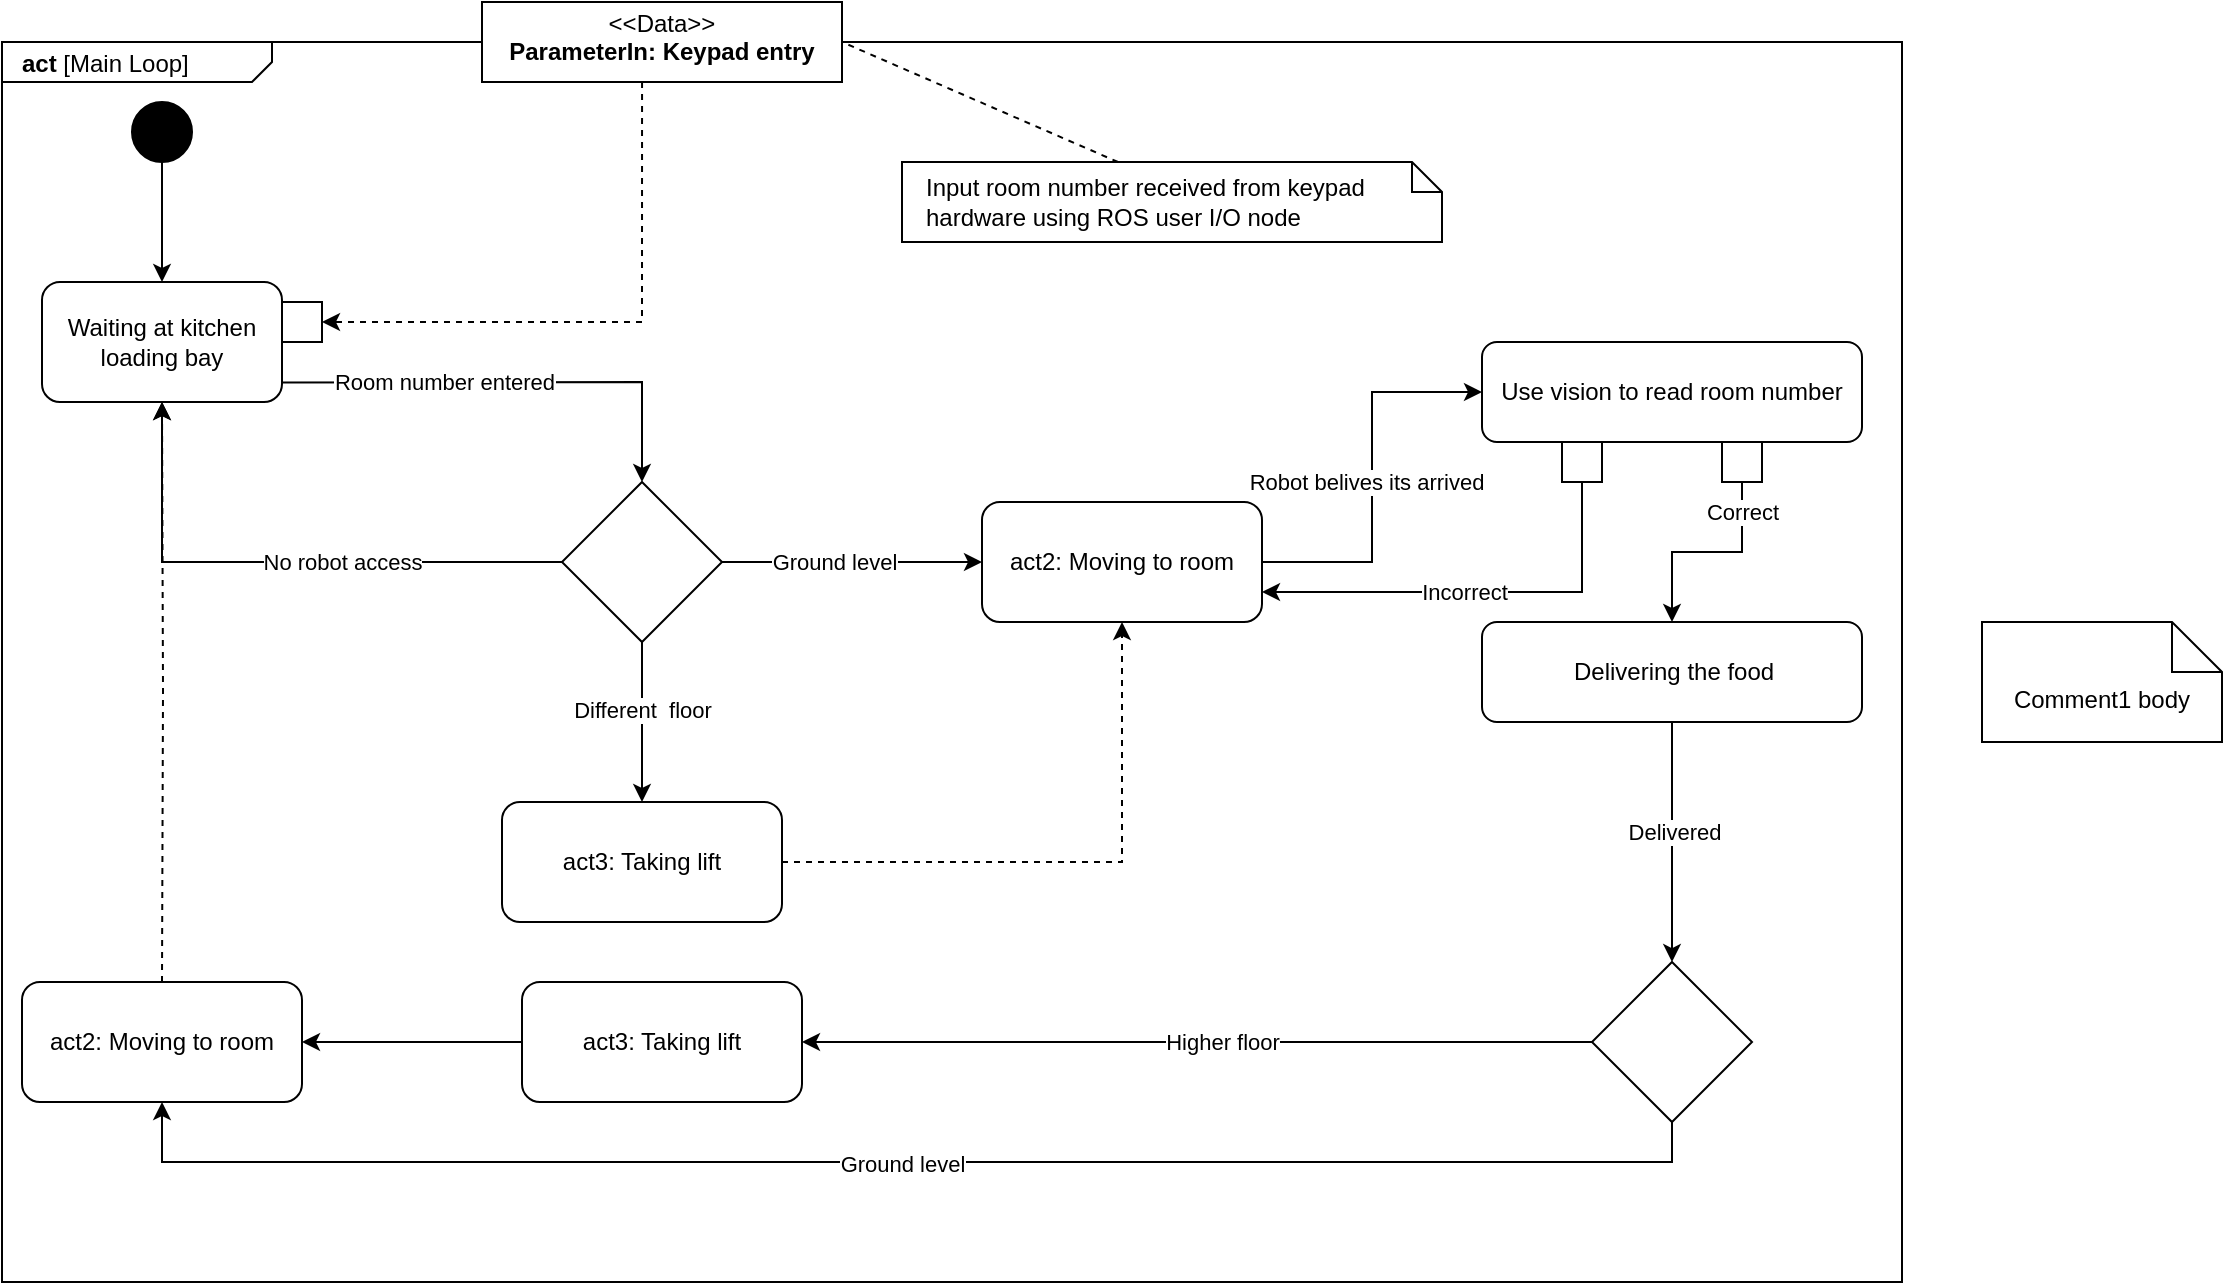 <mxfile version="24.2.8" type="device">
  <diagram name="Page-1" id="rtuxL8n2dgHP2ygLvEmc">
    <mxGraphModel dx="1081" dy="902" grid="1" gridSize="10" guides="1" tooltips="1" connect="1" arrows="1" fold="1" page="1" pageScale="1" pageWidth="2336" pageHeight="1654" math="0" shadow="0">
      <root>
        <mxCell id="0" />
        <mxCell id="1" parent="0" />
        <mxCell id="7V1TkBBv_Iqoi1SeMiuH-3" value="&lt;p style=&quot;margin:0px;margin-top:4px;margin-left:10px;text-align:left;&quot;&gt;&lt;b&gt;act&lt;/b&gt;   [Main Loop]&lt;/p&gt;" style="html=1;shape=mxgraph.sysml.package;align=left;spacingLeft=5;verticalAlign=top;spacingTop=-3;labelX=135;html=1;overflow=fill;" vertex="1" parent="1">
          <mxGeometry x="1180" y="80" width="950" height="620" as="geometry" />
        </mxCell>
        <mxCell id="z5Cy-CX7h6eodBKxODUR-4" style="edgeStyle=orthogonalEdgeStyle;rounded=0;orthogonalLoop=1;jettySize=auto;html=1;exitX=0.5;exitY=1;exitDx=0;exitDy=0;entryX=0.5;entryY=0;entryDx=0;entryDy=0;" parent="1" source="z5Cy-CX7h6eodBKxODUR-1" target="z5Cy-CX7h6eodBKxODUR-2" edge="1">
          <mxGeometry relative="1" as="geometry" />
        </mxCell>
        <mxCell id="z5Cy-CX7h6eodBKxODUR-1" value="" style="ellipse;whiteSpace=wrap;html=1;aspect=fixed;strokeColor=#000000;fillColor=#000000;" parent="1" vertex="1">
          <mxGeometry x="1245" y="110" width="30" height="30" as="geometry" />
        </mxCell>
        <mxCell id="z5Cy-CX7h6eodBKxODUR-5" style="edgeStyle=orthogonalEdgeStyle;rounded=0;orthogonalLoop=1;jettySize=auto;html=1;exitX=1.01;exitY=0.837;exitDx=0;exitDy=0;exitPerimeter=0;" parent="1" source="z5Cy-CX7h6eodBKxODUR-2" edge="1">
          <mxGeometry relative="1" as="geometry">
            <mxPoint x="1500" y="300" as="targetPoint" />
            <Array as="points">
              <mxPoint x="1320" y="250" />
              <mxPoint x="1500" y="250" />
            </Array>
          </mxGeometry>
        </mxCell>
        <mxCell id="z5Cy-CX7h6eodBKxODUR-7" value="Room number entered" style="edgeLabel;html=1;align=center;verticalAlign=middle;resizable=0;points=[];" parent="z5Cy-CX7h6eodBKxODUR-5" vertex="1" connectable="0">
          <mxGeometry x="-0.111" y="-3" relative="1" as="geometry">
            <mxPoint x="-21" y="-3" as="offset" />
          </mxGeometry>
        </mxCell>
        <mxCell id="z5Cy-CX7h6eodBKxODUR-2" value="Waiting at kitchen loading bay" style="rounded=1;whiteSpace=wrap;html=1;" parent="1" vertex="1">
          <mxGeometry x="1200" y="200" width="120" height="60" as="geometry" />
        </mxCell>
        <mxCell id="z5Cy-CX7h6eodBKxODUR-11" style="edgeStyle=orthogonalEdgeStyle;rounded=0;orthogonalLoop=1;jettySize=auto;html=1;exitX=0;exitY=0.5;exitDx=0;exitDy=0;entryX=0.5;entryY=1;entryDx=0;entryDy=0;" parent="1" source="z5Cy-CX7h6eodBKxODUR-9" target="z5Cy-CX7h6eodBKxODUR-2" edge="1">
          <mxGeometry relative="1" as="geometry">
            <mxPoint x="1280" y="440" as="targetPoint" />
          </mxGeometry>
        </mxCell>
        <mxCell id="z5Cy-CX7h6eodBKxODUR-12" value="No robot access" style="edgeLabel;html=1;align=center;verticalAlign=middle;resizable=0;points=[];" parent="z5Cy-CX7h6eodBKxODUR-11" vertex="1" connectable="0">
          <mxGeometry x="0.203" y="-1" relative="1" as="geometry">
            <mxPoint x="58" y="1" as="offset" />
          </mxGeometry>
        </mxCell>
        <mxCell id="z5Cy-CX7h6eodBKxODUR-13" style="edgeStyle=orthogonalEdgeStyle;rounded=0;orthogonalLoop=1;jettySize=auto;html=1;exitX=0.5;exitY=1;exitDx=0;exitDy=0;entryX=0.5;entryY=0;entryDx=0;entryDy=0;" parent="1" source="z5Cy-CX7h6eodBKxODUR-9" edge="1" target="z5Cy-CX7h6eodBKxODUR-18">
          <mxGeometry relative="1" as="geometry">
            <mxPoint x="1500" y="440" as="targetPoint" />
          </mxGeometry>
        </mxCell>
        <mxCell id="z5Cy-CX7h6eodBKxODUR-14" value="Different &amp;nbsp;floor" style="edgeLabel;html=1;align=center;verticalAlign=middle;resizable=0;points=[];" parent="z5Cy-CX7h6eodBKxODUR-13" vertex="1" connectable="0">
          <mxGeometry x="-0.156" relative="1" as="geometry">
            <mxPoint as="offset" />
          </mxGeometry>
        </mxCell>
        <mxCell id="z5Cy-CX7h6eodBKxODUR-15" style="edgeStyle=orthogonalEdgeStyle;rounded=0;orthogonalLoop=1;jettySize=auto;html=1;exitX=1;exitY=0.5;exitDx=0;exitDy=0;entryX=0;entryY=0.5;entryDx=0;entryDy=0;" parent="1" source="z5Cy-CX7h6eodBKxODUR-9" edge="1" target="z5Cy-CX7h6eodBKxODUR-17">
          <mxGeometry relative="1" as="geometry">
            <mxPoint x="1650" y="340" as="targetPoint" />
          </mxGeometry>
        </mxCell>
        <mxCell id="z5Cy-CX7h6eodBKxODUR-16" value="Ground level" style="edgeLabel;html=1;align=center;verticalAlign=middle;resizable=0;points=[];" parent="z5Cy-CX7h6eodBKxODUR-15" vertex="1" connectable="0">
          <mxGeometry x="-0.312" y="2" relative="1" as="geometry">
            <mxPoint x="11" y="2" as="offset" />
          </mxGeometry>
        </mxCell>
        <mxCell id="z5Cy-CX7h6eodBKxODUR-9" value="" style="rhombus;whiteSpace=wrap;html=1;" parent="1" vertex="1">
          <mxGeometry x="1460" y="300.001" width="80" height="80" as="geometry" />
        </mxCell>
        <mxCell id="7V1TkBBv_Iqoi1SeMiuH-18" style="edgeStyle=orthogonalEdgeStyle;rounded=0;orthogonalLoop=1;jettySize=auto;html=1;exitX=1;exitY=0.5;exitDx=0;exitDy=0;entryX=0;entryY=0.5;entryDx=0;entryDy=0;" edge="1" parent="1" source="z5Cy-CX7h6eodBKxODUR-17" target="7V1TkBBv_Iqoi1SeMiuH-16">
          <mxGeometry relative="1" as="geometry" />
        </mxCell>
        <mxCell id="7V1TkBBv_Iqoi1SeMiuH-19" value="Robot belives its arrived" style="edgeLabel;html=1;align=center;verticalAlign=middle;resizable=0;points=[];" vertex="1" connectable="0" parent="7V1TkBBv_Iqoi1SeMiuH-18">
          <mxGeometry x="0.122" y="3" relative="1" as="geometry">
            <mxPoint y="14" as="offset" />
          </mxGeometry>
        </mxCell>
        <mxCell id="z5Cy-CX7h6eodBKxODUR-17" value="act2: Moving to room" style="rounded=1;whiteSpace=wrap;html=1;" parent="1" vertex="1">
          <mxGeometry x="1670" y="310" width="140" height="60" as="geometry" />
        </mxCell>
        <mxCell id="z5Cy-CX7h6eodBKxODUR-19" style="edgeStyle=orthogonalEdgeStyle;rounded=0;orthogonalLoop=1;jettySize=auto;html=1;exitX=1;exitY=0.5;exitDx=0;exitDy=0;entryX=0.5;entryY=1;entryDx=0;entryDy=0;dashed=1;" parent="1" source="z5Cy-CX7h6eodBKxODUR-18" target="z5Cy-CX7h6eodBKxODUR-17" edge="1">
          <mxGeometry relative="1" as="geometry" />
        </mxCell>
        <mxCell id="z5Cy-CX7h6eodBKxODUR-18" value="act3: Taking lift" style="rounded=1;whiteSpace=wrap;html=1;" parent="1" vertex="1">
          <mxGeometry x="1430" y="460" width="140" height="60" as="geometry" />
        </mxCell>
        <mxCell id="z5Cy-CX7h6eodBKxODUR-34" value="" style="edgeStyle=orthogonalEdgeStyle;rounded=0;orthogonalLoop=1;jettySize=auto;html=1;" parent="1" source="z5Cy-CX7h6eodBKxODUR-20" target="z5Cy-CX7h6eodBKxODUR-31" edge="1">
          <mxGeometry relative="1" as="geometry" />
        </mxCell>
        <mxCell id="7V1TkBBv_Iqoi1SeMiuH-4" value="Delivered" style="edgeLabel;html=1;align=center;verticalAlign=middle;resizable=0;points=[];" vertex="1" connectable="0" parent="z5Cy-CX7h6eodBKxODUR-34">
          <mxGeometry x="-0.088" y="1" relative="1" as="geometry">
            <mxPoint as="offset" />
          </mxGeometry>
        </mxCell>
        <mxCell id="z5Cy-CX7h6eodBKxODUR-20" value="" style="rounded=1;whiteSpace=wrap;html=1;" parent="1" vertex="1">
          <mxGeometry x="1920" y="370" width="190" height="50" as="geometry" />
        </mxCell>
        <mxCell id="z5Cy-CX7h6eodBKxODUR-23" value="Delivering the food" style="text;strokeColor=none;fillColor=none;align=left;verticalAlign=middle;spacingLeft=4;spacingRight=4;overflow=hidden;points=[[0,0.5],[1,0.5]];portConstraint=eastwest;rotatable=0;whiteSpace=wrap;html=1;" parent="1" vertex="1">
          <mxGeometry x="1960" y="380" width="140" height="30" as="geometry" />
        </mxCell>
        <mxCell id="z5Cy-CX7h6eodBKxODUR-35" style="edgeStyle=orthogonalEdgeStyle;rounded=0;orthogonalLoop=1;jettySize=auto;html=1;exitX=0;exitY=0.5;exitDx=0;exitDy=0;entryX=1;entryY=0.5;entryDx=0;entryDy=0;" parent="1" source="z5Cy-CX7h6eodBKxODUR-31" target="z5Cy-CX7h6eodBKxODUR-32" edge="1">
          <mxGeometry relative="1" as="geometry">
            <mxPoint x="1820" y="580.333" as="targetPoint" />
          </mxGeometry>
        </mxCell>
        <mxCell id="z5Cy-CX7h6eodBKxODUR-37" value="Higher floor" style="edgeLabel;html=1;align=center;verticalAlign=middle;resizable=0;points=[];" parent="z5Cy-CX7h6eodBKxODUR-35" vertex="1" connectable="0">
          <mxGeometry x="0.221" relative="1" as="geometry">
            <mxPoint x="56" as="offset" />
          </mxGeometry>
        </mxCell>
        <mxCell id="z5Cy-CX7h6eodBKxODUR-36" style="edgeStyle=orthogonalEdgeStyle;rounded=0;orthogonalLoop=1;jettySize=auto;html=1;exitX=0.5;exitY=1;exitDx=0;exitDy=0;entryX=0.5;entryY=1;entryDx=0;entryDy=0;" parent="1" source="z5Cy-CX7h6eodBKxODUR-31" edge="1">
          <mxGeometry relative="1" as="geometry">
            <mxPoint x="1260" y="610" as="targetPoint" />
            <Array as="points">
              <mxPoint x="2015" y="640" />
              <mxPoint x="1260" y="640" />
            </Array>
          </mxGeometry>
        </mxCell>
        <mxCell id="z5Cy-CX7h6eodBKxODUR-38" value="Ground level" style="edgeLabel;html=1;align=center;verticalAlign=middle;resizable=0;points=[];" parent="z5Cy-CX7h6eodBKxODUR-36" vertex="1" connectable="0">
          <mxGeometry x="-0.221" y="1" relative="1" as="geometry">
            <mxPoint x="-92" as="offset" />
          </mxGeometry>
        </mxCell>
        <mxCell id="z5Cy-CX7h6eodBKxODUR-31" value="" style="rhombus;whiteSpace=wrap;html=1;" parent="1" vertex="1">
          <mxGeometry x="1975" y="540.001" width="80" height="80" as="geometry" />
        </mxCell>
        <mxCell id="z5Cy-CX7h6eodBKxODUR-40" style="edgeStyle=orthogonalEdgeStyle;rounded=0;orthogonalLoop=1;jettySize=auto;html=1;exitX=0;exitY=0.5;exitDx=0;exitDy=0;entryX=1;entryY=0.5;entryDx=0;entryDy=0;" parent="1" source="z5Cy-CX7h6eodBKxODUR-32" edge="1">
          <mxGeometry relative="1" as="geometry">
            <mxPoint x="1330" y="580" as="targetPoint" />
          </mxGeometry>
        </mxCell>
        <mxCell id="z5Cy-CX7h6eodBKxODUR-32" value="act3: Taking lift" style="rounded=1;whiteSpace=wrap;html=1;" parent="1" vertex="1">
          <mxGeometry x="1440" y="550" width="140" height="60" as="geometry" />
        </mxCell>
        <mxCell id="z5Cy-CX7h6eodBKxODUR-39" style="edgeStyle=orthogonalEdgeStyle;rounded=0;orthogonalLoop=1;jettySize=auto;html=1;exitX=0.5;exitY=0;exitDx=0;exitDy=0;entryX=0.5;entryY=1;entryDx=0;entryDy=0;dashed=1;" parent="1" target="z5Cy-CX7h6eodBKxODUR-2" edge="1">
          <mxGeometry relative="1" as="geometry">
            <mxPoint x="1260" y="550" as="sourcePoint" />
          </mxGeometry>
        </mxCell>
        <mxCell id="z5Cy-CX7h6eodBKxODUR-60" value="act2: Moving to room" style="rounded=1;whiteSpace=wrap;html=1;" parent="1" vertex="1">
          <mxGeometry x="1190" y="550" width="140" height="60" as="geometry" />
        </mxCell>
        <mxCell id="7V1TkBBv_Iqoi1SeMiuH-13" style="edgeStyle=orthogonalEdgeStyle;rounded=0;orthogonalLoop=1;jettySize=auto;html=1;entryX=1;entryY=0.5;entryDx=0;entryDy=0;dashed=1;" edge="1" parent="1" target="7V1TkBBv_Iqoi1SeMiuH-12">
          <mxGeometry relative="1" as="geometry">
            <mxPoint x="1500.029" y="100" as="sourcePoint" />
            <mxPoint x="1330" y="220" as="targetPoint" />
            <Array as="points">
              <mxPoint x="1500" y="220" />
            </Array>
          </mxGeometry>
        </mxCell>
        <mxCell id="7V1TkBBv_Iqoi1SeMiuH-5" value="&lt;p style=&quot;margin:0px;margin-top:4px;text-align:center;&quot;&gt;&amp;lt;&amp;lt;Data&amp;gt;&amp;gt;&lt;br&gt;&lt;b&gt;ParameterIn: Keypad entry&lt;/b&gt;&lt;/p&gt;&lt;p style=&quot;margin:0px;margin-left:8px;text-align:center;&quot;&gt;&lt;br&gt;&lt;/p&gt;" style="shape=rect;html=1;overflow=fill;whiteSpace=wrap;align=center;" vertex="1" parent="1">
          <mxGeometry x="1420" y="60" width="180" height="40" as="geometry" />
        </mxCell>
        <mxCell id="7V1TkBBv_Iqoi1SeMiuH-6" value="Comment1 body" style="shape=note2;boundedLbl=1;whiteSpace=wrap;html=1;size=25;verticalAlign=top;align=center;" vertex="1" parent="1">
          <mxGeometry x="2170" y="370" width="120" height="60" as="geometry" />
        </mxCell>
        <mxCell id="7V1TkBBv_Iqoi1SeMiuH-7" value="Input room number received from keypad hardware using ROS user I/O node" style="shape=note;size=15;align=left;spacingLeft=10;html=1;whiteSpace=wrap;" vertex="1" parent="1">
          <mxGeometry x="1630" y="140" width="270" height="40" as="geometry" />
        </mxCell>
        <mxCell id="7V1TkBBv_Iqoi1SeMiuH-8" value="" style="edgeStyle=none;endArrow=none;exitX=0.4;exitY=0;dashed=1;html=1;rounded=0;entryX=1;entryY=0.5;entryDx=0;entryDy=0;" edge="1" source="7V1TkBBv_Iqoi1SeMiuH-7" parent="1" target="7V1TkBBv_Iqoi1SeMiuH-5">
          <mxGeometry x="1" relative="1" as="geometry">
            <mxPoint x="1800" y="650" as="targetPoint" />
          </mxGeometry>
        </mxCell>
        <mxCell id="7V1TkBBv_Iqoi1SeMiuH-12" value="" style="rounded=0;whiteSpace=wrap;html=1;" vertex="1" parent="1">
          <mxGeometry x="1320" y="210" width="20" height="20" as="geometry" />
        </mxCell>
        <mxCell id="7V1TkBBv_Iqoi1SeMiuH-16" value="Use vision to read room number" style="rounded=1;whiteSpace=wrap;html=1;" vertex="1" parent="1">
          <mxGeometry x="1920" y="230" width="190" height="50" as="geometry" />
        </mxCell>
        <mxCell id="7V1TkBBv_Iqoi1SeMiuH-23" style="edgeStyle=orthogonalEdgeStyle;rounded=0;orthogonalLoop=1;jettySize=auto;html=1;exitX=0.5;exitY=1;exitDx=0;exitDy=0;entryX=0.5;entryY=0;entryDx=0;entryDy=0;" edge="1" parent="1" source="7V1TkBBv_Iqoi1SeMiuH-20" target="z5Cy-CX7h6eodBKxODUR-20">
          <mxGeometry relative="1" as="geometry" />
        </mxCell>
        <mxCell id="7V1TkBBv_Iqoi1SeMiuH-25" value="Correct" style="edgeLabel;html=1;align=center;verticalAlign=middle;resizable=0;points=[];" vertex="1" connectable="0" parent="7V1TkBBv_Iqoi1SeMiuH-23">
          <mxGeometry x="-0.727" relative="1" as="geometry">
            <mxPoint as="offset" />
          </mxGeometry>
        </mxCell>
        <mxCell id="7V1TkBBv_Iqoi1SeMiuH-20" value="" style="rounded=0;whiteSpace=wrap;html=1;" vertex="1" parent="1">
          <mxGeometry x="2040" y="280" width="20" height="20" as="geometry" />
        </mxCell>
        <mxCell id="7V1TkBBv_Iqoi1SeMiuH-22" style="edgeStyle=orthogonalEdgeStyle;rounded=0;orthogonalLoop=1;jettySize=auto;html=1;exitX=0.5;exitY=1;exitDx=0;exitDy=0;entryX=1;entryY=0.75;entryDx=0;entryDy=0;" edge="1" parent="1" source="7V1TkBBv_Iqoi1SeMiuH-21" target="z5Cy-CX7h6eodBKxODUR-17">
          <mxGeometry relative="1" as="geometry" />
        </mxCell>
        <mxCell id="7V1TkBBv_Iqoi1SeMiuH-24" value="Incorrect" style="edgeLabel;html=1;align=center;verticalAlign=middle;resizable=0;points=[];" vertex="1" connectable="0" parent="7V1TkBBv_Iqoi1SeMiuH-22">
          <mxGeometry x="0.064" relative="1" as="geometry">
            <mxPoint as="offset" />
          </mxGeometry>
        </mxCell>
        <mxCell id="7V1TkBBv_Iqoi1SeMiuH-21" value="" style="rounded=0;whiteSpace=wrap;html=1;" vertex="1" parent="1">
          <mxGeometry x="1960" y="280" width="20" height="20" as="geometry" />
        </mxCell>
      </root>
    </mxGraphModel>
  </diagram>
</mxfile>
